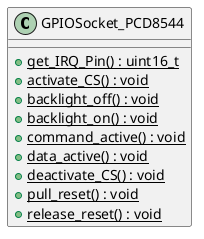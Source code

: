 @startuml





/' Objects '/

class GPIOSocket_PCD8544 {
	+{static} get_IRQ_Pin() : uint16_t
	+{static} activate_CS() : void
	+{static} backlight_off() : void
	+{static} backlight_on() : void
	+{static} command_active() : void
	+{static} data_active() : void
	+{static} deactivate_CS() : void
	+{static} pull_reset() : void
	+{static} release_reset() : void
}





/' Inheritance relationships '/




/' Aggregation relationships '/





/' Dependency relationships '/





/' Nested objects '/



@enduml
